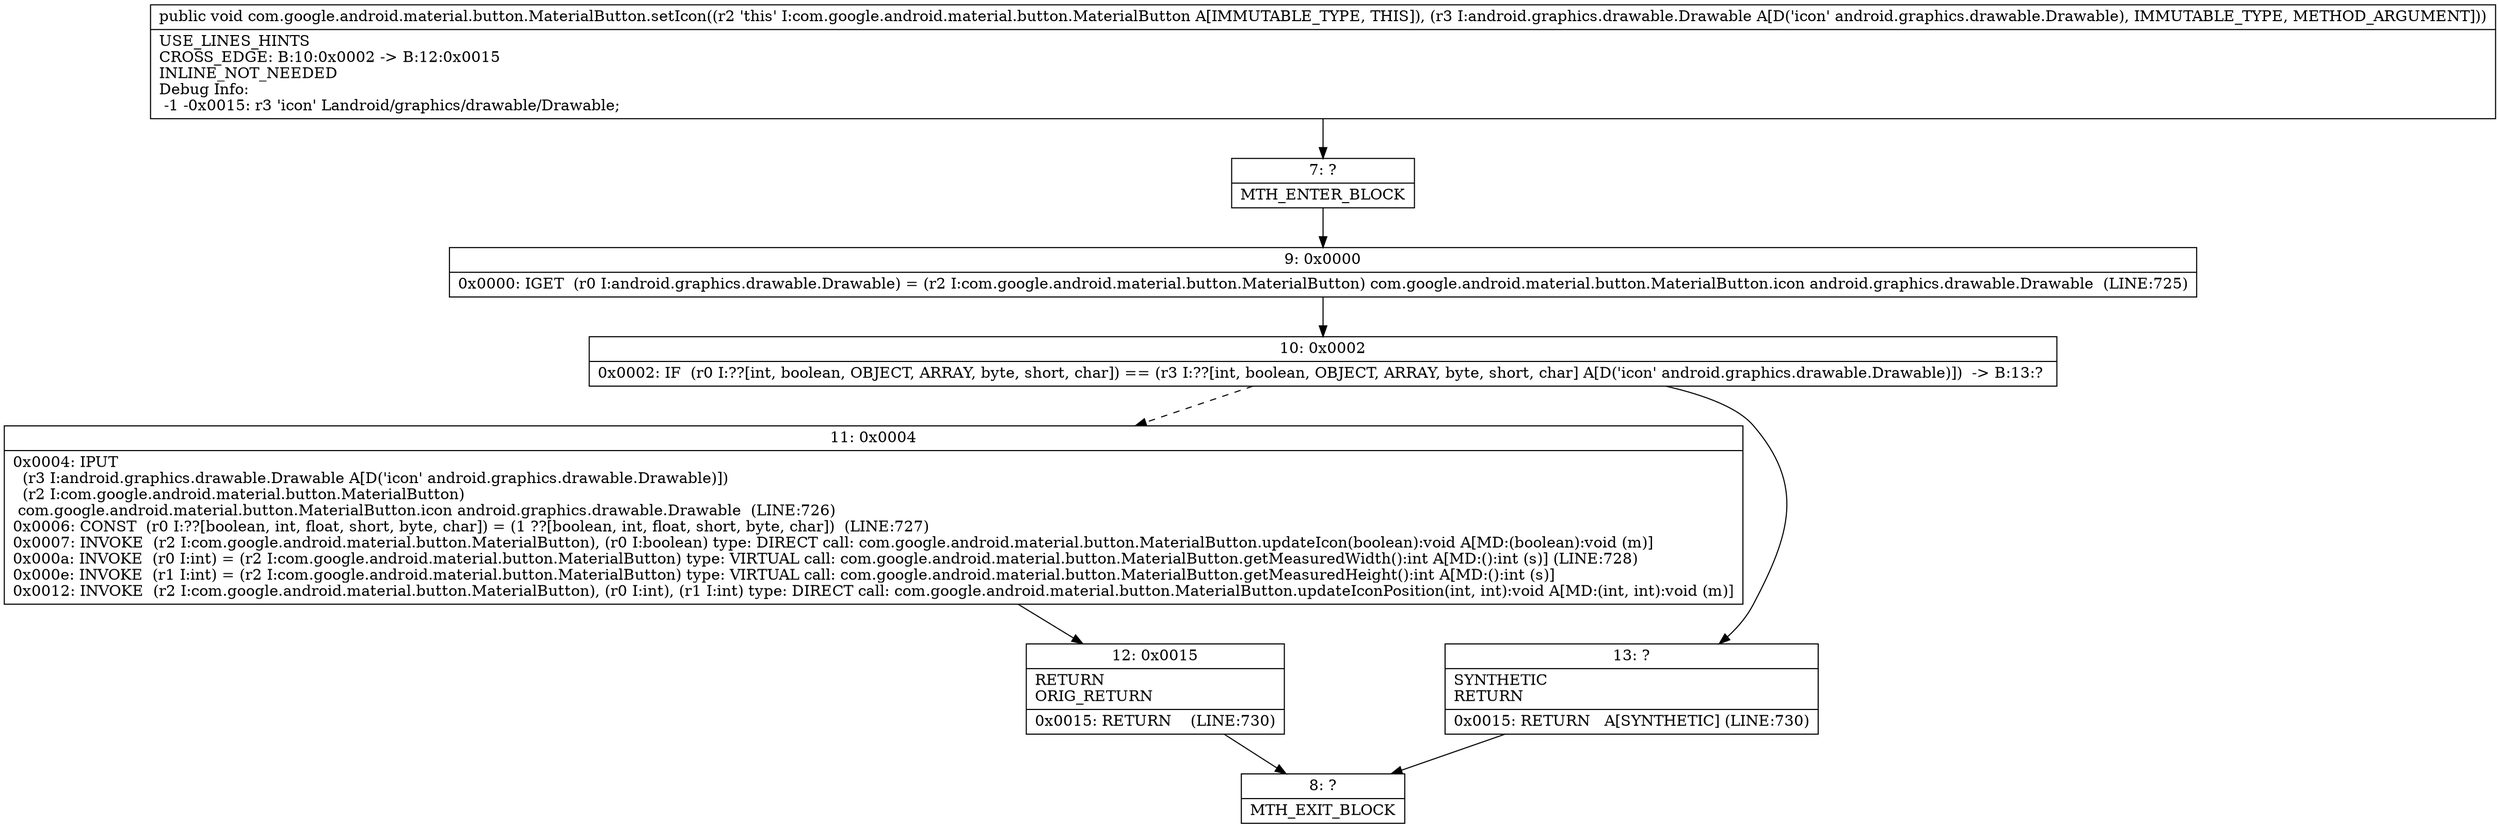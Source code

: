 digraph "CFG forcom.google.android.material.button.MaterialButton.setIcon(Landroid\/graphics\/drawable\/Drawable;)V" {
Node_7 [shape=record,label="{7\:\ ?|MTH_ENTER_BLOCK\l}"];
Node_9 [shape=record,label="{9\:\ 0x0000|0x0000: IGET  (r0 I:android.graphics.drawable.Drawable) = (r2 I:com.google.android.material.button.MaterialButton) com.google.android.material.button.MaterialButton.icon android.graphics.drawable.Drawable  (LINE:725)\l}"];
Node_10 [shape=record,label="{10\:\ 0x0002|0x0002: IF  (r0 I:??[int, boolean, OBJECT, ARRAY, byte, short, char]) == (r3 I:??[int, boolean, OBJECT, ARRAY, byte, short, char] A[D('icon' android.graphics.drawable.Drawable)])  \-\> B:13:? \l}"];
Node_11 [shape=record,label="{11\:\ 0x0004|0x0004: IPUT  \l  (r3 I:android.graphics.drawable.Drawable A[D('icon' android.graphics.drawable.Drawable)])\l  (r2 I:com.google.android.material.button.MaterialButton)\l com.google.android.material.button.MaterialButton.icon android.graphics.drawable.Drawable  (LINE:726)\l0x0006: CONST  (r0 I:??[boolean, int, float, short, byte, char]) = (1 ??[boolean, int, float, short, byte, char])  (LINE:727)\l0x0007: INVOKE  (r2 I:com.google.android.material.button.MaterialButton), (r0 I:boolean) type: DIRECT call: com.google.android.material.button.MaterialButton.updateIcon(boolean):void A[MD:(boolean):void (m)]\l0x000a: INVOKE  (r0 I:int) = (r2 I:com.google.android.material.button.MaterialButton) type: VIRTUAL call: com.google.android.material.button.MaterialButton.getMeasuredWidth():int A[MD:():int (s)] (LINE:728)\l0x000e: INVOKE  (r1 I:int) = (r2 I:com.google.android.material.button.MaterialButton) type: VIRTUAL call: com.google.android.material.button.MaterialButton.getMeasuredHeight():int A[MD:():int (s)]\l0x0012: INVOKE  (r2 I:com.google.android.material.button.MaterialButton), (r0 I:int), (r1 I:int) type: DIRECT call: com.google.android.material.button.MaterialButton.updateIconPosition(int, int):void A[MD:(int, int):void (m)]\l}"];
Node_12 [shape=record,label="{12\:\ 0x0015|RETURN\lORIG_RETURN\l|0x0015: RETURN    (LINE:730)\l}"];
Node_8 [shape=record,label="{8\:\ ?|MTH_EXIT_BLOCK\l}"];
Node_13 [shape=record,label="{13\:\ ?|SYNTHETIC\lRETURN\l|0x0015: RETURN   A[SYNTHETIC] (LINE:730)\l}"];
MethodNode[shape=record,label="{public void com.google.android.material.button.MaterialButton.setIcon((r2 'this' I:com.google.android.material.button.MaterialButton A[IMMUTABLE_TYPE, THIS]), (r3 I:android.graphics.drawable.Drawable A[D('icon' android.graphics.drawable.Drawable), IMMUTABLE_TYPE, METHOD_ARGUMENT]))  | USE_LINES_HINTS\lCROSS_EDGE: B:10:0x0002 \-\> B:12:0x0015\lINLINE_NOT_NEEDED\lDebug Info:\l  \-1 \-0x0015: r3 'icon' Landroid\/graphics\/drawable\/Drawable;\l}"];
MethodNode -> Node_7;Node_7 -> Node_9;
Node_9 -> Node_10;
Node_10 -> Node_11[style=dashed];
Node_10 -> Node_13;
Node_11 -> Node_12;
Node_12 -> Node_8;
Node_13 -> Node_8;
}

